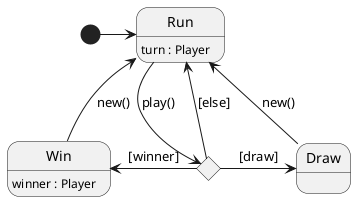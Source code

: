 @startuml
'https://plantuml.com/state-diagram

state Run : turn : Player
state Win : winner : Player
state Draw

[*] -> Run
'[*] -> Run : new()
Win -up-> Run: new()
Draw -up-> Run: new()

state Play <<choice>>
Run --> Play : play()
Play -left-> Win : [winner]
Play -> Draw : [draw]
Play -up-> Run : [else]

'Run --> Win : Play() [winner]
'Run --> Draw : Play() [draw]
'Run --> Run : Play() [else]

@enduml